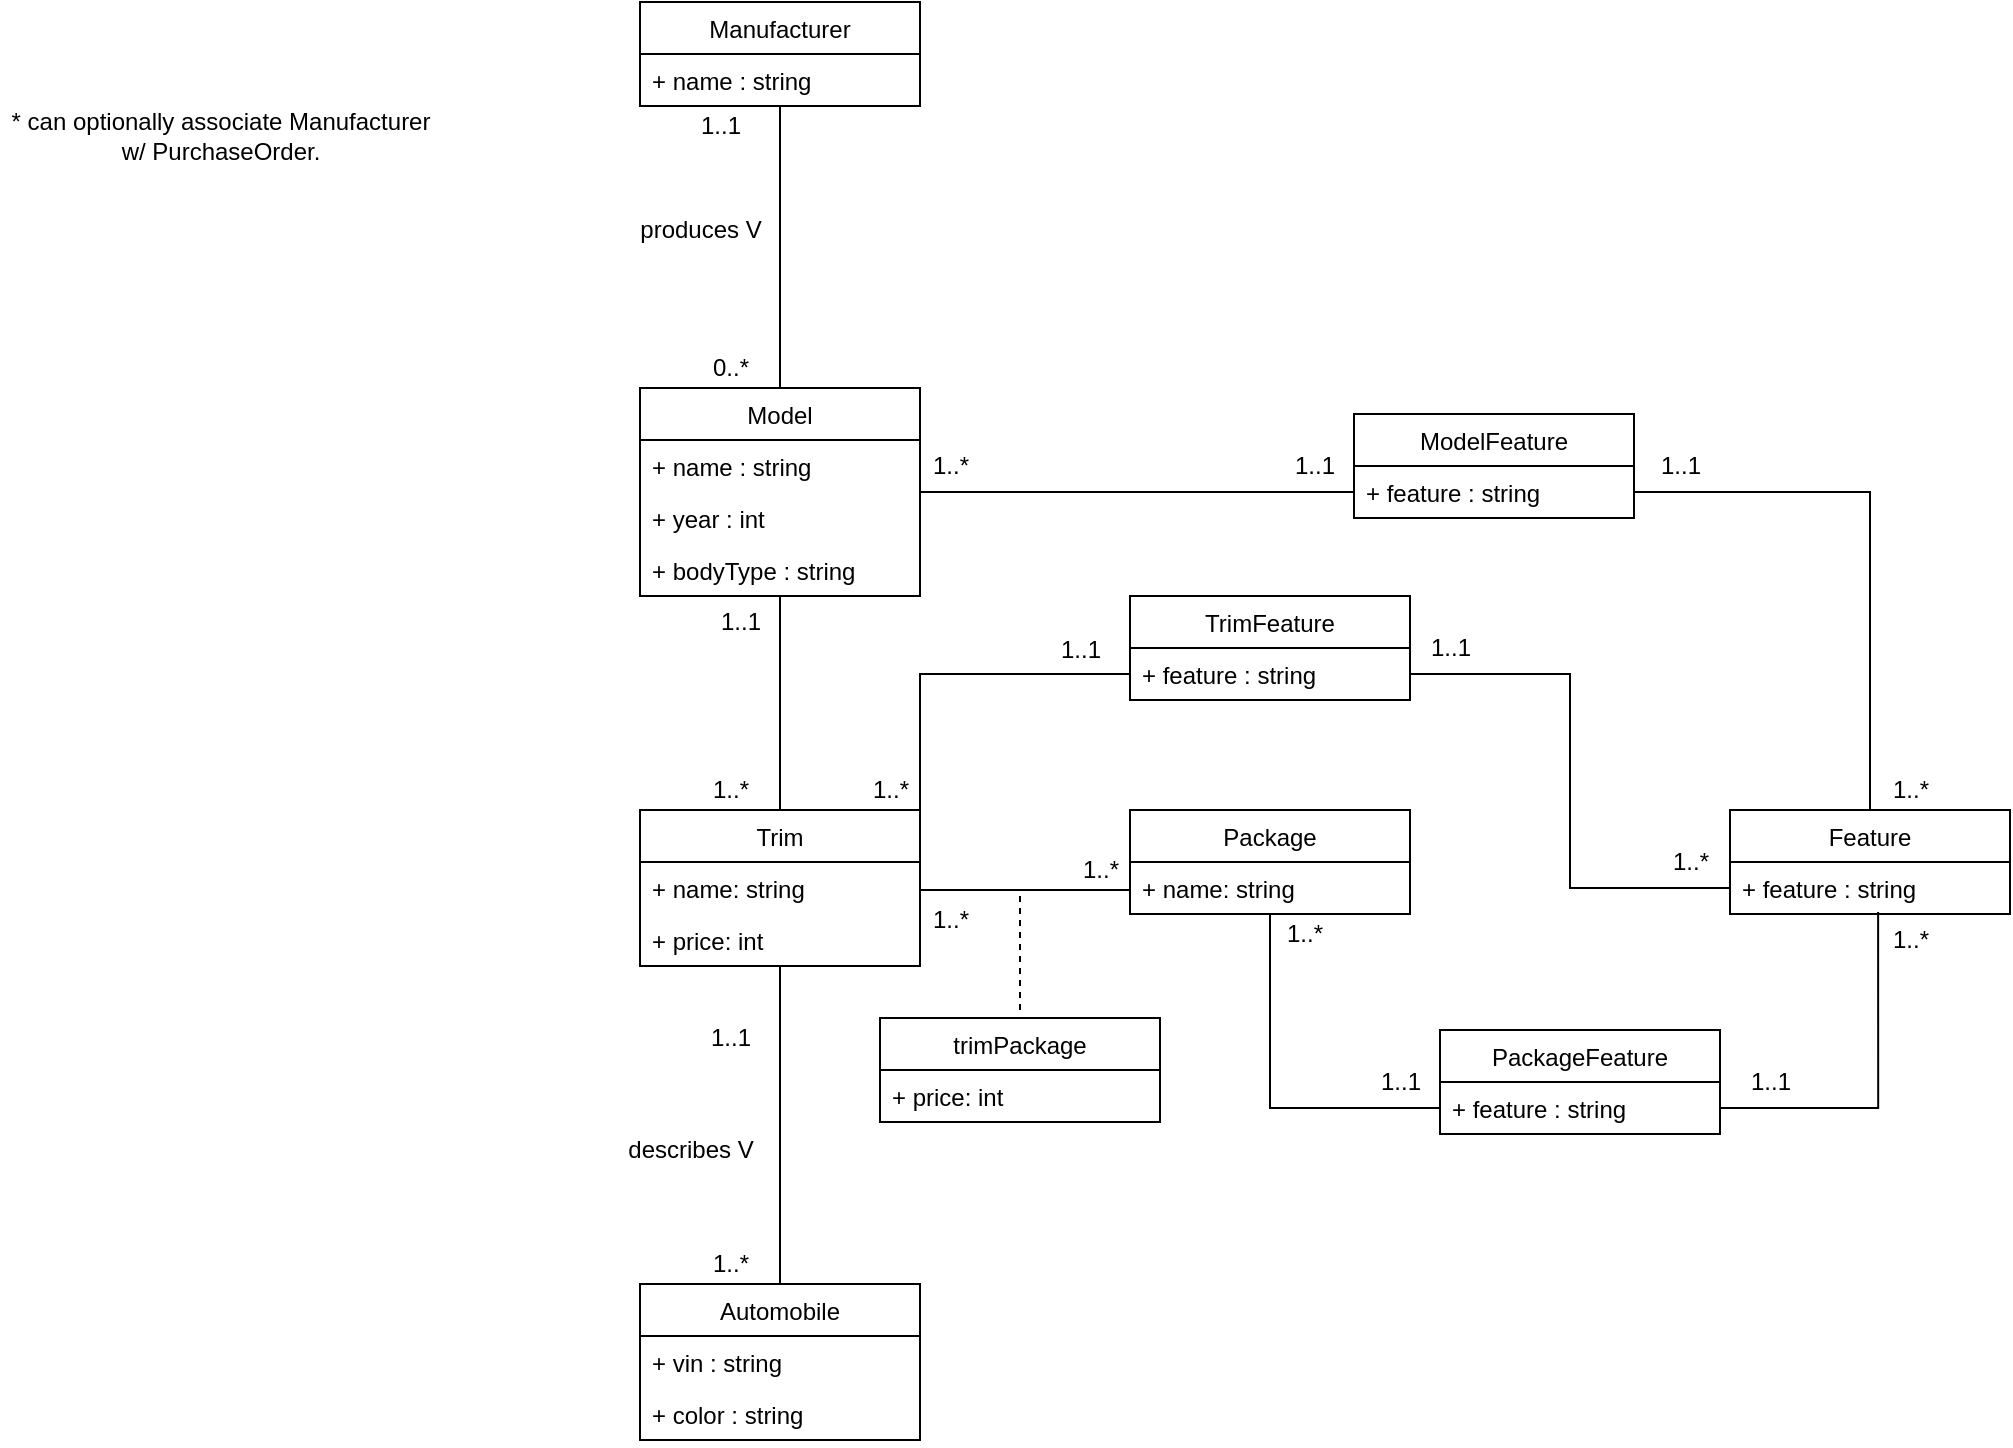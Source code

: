 <mxfile version="17.1.5" type="github" pages="2">
  <diagram id="C5RBs43oDa-KdzZeNtuy" name="UML">
    <mxGraphModel dx="786" dy="463" grid="1" gridSize="10" guides="1" tooltips="1" connect="1" arrows="1" fold="1" page="1" pageScale="1" pageWidth="827" pageHeight="1169" math="0" shadow="0">
      <root>
        <mxCell id="WIyWlLk6GJQsqaUBKTNV-0" />
        <mxCell id="WIyWlLk6GJQsqaUBKTNV-1" parent="WIyWlLk6GJQsqaUBKTNV-0" />
        <mxCell id="Or8MDgzWeUA1rg3pKt2o-17" value="Automobile" style="swimlane;fontStyle=0;childLayout=stackLayout;horizontal=1;startSize=26;fillColor=none;horizontalStack=0;resizeParent=1;resizeParentMax=0;resizeLast=0;collapsible=1;marginBottom=0;" parent="WIyWlLk6GJQsqaUBKTNV-1" vertex="1">
          <mxGeometry x="400" y="757" width="140" height="78" as="geometry" />
        </mxCell>
        <mxCell id="Or8MDgzWeUA1rg3pKt2o-19" value="+ vin : string" style="text;strokeColor=none;fillColor=none;align=left;verticalAlign=top;spacingLeft=4;spacingRight=4;overflow=hidden;rotatable=0;points=[[0,0.5],[1,0.5]];portConstraint=eastwest;" parent="Or8MDgzWeUA1rg3pKt2o-17" vertex="1">
          <mxGeometry y="26" width="140" height="26" as="geometry" />
        </mxCell>
        <mxCell id="o4tWrnGbzl8JwMSjb8Ak-13" value="+ color : string" style="text;strokeColor=none;fillColor=none;align=left;verticalAlign=top;spacingLeft=4;spacingRight=4;overflow=hidden;rotatable=0;points=[[0,0.5],[1,0.5]];portConstraint=eastwest;" parent="Or8MDgzWeUA1rg3pKt2o-17" vertex="1">
          <mxGeometry y="52" width="140" height="26" as="geometry" />
        </mxCell>
        <mxCell id="Ud0a_NICC3Nt5wF7IsXR-11" style="edgeStyle=orthogonalEdgeStyle;rounded=0;orthogonalLoop=1;jettySize=auto;html=1;endArrow=none;endFill=0;" parent="WIyWlLk6GJQsqaUBKTNV-1" source="Or8MDgzWeUA1rg3pKt2o-31" target="Or8MDgzWeUA1rg3pKt2o-44" edge="1">
          <mxGeometry relative="1" as="geometry" />
        </mxCell>
        <mxCell id="Or8MDgzWeUA1rg3pKt2o-31" value="Manufacturer" style="swimlane;fontStyle=0;childLayout=stackLayout;horizontal=1;startSize=26;fillColor=none;horizontalStack=0;resizeParent=1;resizeParentMax=0;resizeLast=0;collapsible=1;marginBottom=0;" parent="WIyWlLk6GJQsqaUBKTNV-1" vertex="1">
          <mxGeometry x="400" y="116" width="140" height="52" as="geometry" />
        </mxCell>
        <mxCell id="Or8MDgzWeUA1rg3pKt2o-32" value="+ name : string" style="text;strokeColor=none;fillColor=none;align=left;verticalAlign=top;spacingLeft=4;spacingRight=4;overflow=hidden;rotatable=0;points=[[0,0.5],[1,0.5]];portConstraint=eastwest;" parent="Or8MDgzWeUA1rg3pKt2o-31" vertex="1">
          <mxGeometry y="26" width="140" height="26" as="geometry" />
        </mxCell>
        <mxCell id="Or8MDgzWeUA1rg3pKt2o-34" value="1..1" style="text;html=1;align=center;verticalAlign=middle;resizable=0;points=[];autosize=1;strokeColor=none;fillColor=none;" parent="WIyWlLk6GJQsqaUBKTNV-1" vertex="1">
          <mxGeometry x="420" y="168" width="40" height="20" as="geometry" />
        </mxCell>
        <mxCell id="Or8MDgzWeUA1rg3pKt2o-35" value="0..*" style="text;html=1;align=center;verticalAlign=middle;resizable=0;points=[];autosize=1;strokeColor=none;fillColor=none;" parent="WIyWlLk6GJQsqaUBKTNV-1" vertex="1">
          <mxGeometry x="430" y="289" width="30" height="20" as="geometry" />
        </mxCell>
        <mxCell id="Ud0a_NICC3Nt5wF7IsXR-9" style="edgeStyle=orthogonalEdgeStyle;rounded=0;orthogonalLoop=1;jettySize=auto;html=1;entryX=0.5;entryY=0;entryDx=0;entryDy=0;endArrow=none;endFill=0;" parent="WIyWlLk6GJQsqaUBKTNV-1" source="Or8MDgzWeUA1rg3pKt2o-44" target="8DEb6k_h8O8LY1NTbbbO-2" edge="1">
          <mxGeometry relative="1" as="geometry" />
        </mxCell>
        <mxCell id="-DOf1A34W1WNaZHsbsLS-14" style="edgeStyle=orthogonalEdgeStyle;rounded=0;orthogonalLoop=1;jettySize=auto;html=1;endArrow=none;endFill=0;" edge="1" parent="WIyWlLk6GJQsqaUBKTNV-1" source="Or8MDgzWeUA1rg3pKt2o-44" target="-DOf1A34W1WNaZHsbsLS-1">
          <mxGeometry relative="1" as="geometry" />
        </mxCell>
        <mxCell id="Or8MDgzWeUA1rg3pKt2o-44" value="Model" style="swimlane;fontStyle=0;childLayout=stackLayout;horizontal=1;startSize=26;fillColor=none;horizontalStack=0;resizeParent=1;resizeParentMax=0;resizeLast=0;collapsible=1;marginBottom=0;" parent="WIyWlLk6GJQsqaUBKTNV-1" vertex="1">
          <mxGeometry x="400" y="309" width="140" height="104" as="geometry" />
        </mxCell>
        <mxCell id="Or8MDgzWeUA1rg3pKt2o-45" value="+ name : string" style="text;strokeColor=none;fillColor=none;align=left;verticalAlign=top;spacingLeft=4;spacingRight=4;overflow=hidden;rotatable=0;points=[[0,0.5],[1,0.5]];portConstraint=eastwest;" parent="Or8MDgzWeUA1rg3pKt2o-44" vertex="1">
          <mxGeometry y="26" width="140" height="26" as="geometry" />
        </mxCell>
        <mxCell id="o4tWrnGbzl8JwMSjb8Ak-18" value="+ year : int" style="text;strokeColor=none;fillColor=none;align=left;verticalAlign=top;spacingLeft=4;spacingRight=4;overflow=hidden;rotatable=0;points=[[0,0.5],[1,0.5]];portConstraint=eastwest;" parent="Or8MDgzWeUA1rg3pKt2o-44" vertex="1">
          <mxGeometry y="52" width="140" height="26" as="geometry" />
        </mxCell>
        <mxCell id="o4tWrnGbzl8JwMSjb8Ak-20" value="+ bodyType : string" style="text;strokeColor=none;fillColor=none;align=left;verticalAlign=top;spacingLeft=4;spacingRight=4;overflow=hidden;rotatable=0;points=[[0,0.5],[1,0.5]];portConstraint=eastwest;" parent="Or8MDgzWeUA1rg3pKt2o-44" vertex="1">
          <mxGeometry y="78" width="140" height="26" as="geometry" />
        </mxCell>
        <mxCell id="Or8MDgzWeUA1rg3pKt2o-52" value="1..1" style="text;html=1;align=center;verticalAlign=middle;resizable=0;points=[];autosize=1;strokeColor=none;fillColor=none;" parent="WIyWlLk6GJQsqaUBKTNV-1" vertex="1">
          <mxGeometry x="430" y="416" width="40" height="20" as="geometry" />
        </mxCell>
        <mxCell id="-m3CD6y7b0vlXwfP6cMi-0" value="produces V" style="text;html=1;align=center;verticalAlign=middle;resizable=0;points=[];autosize=1;strokeColor=none;fillColor=none;" parent="WIyWlLk6GJQsqaUBKTNV-1" vertex="1">
          <mxGeometry x="390" y="220" width="80" height="20" as="geometry" />
        </mxCell>
        <mxCell id="C4DiHoDdOO9ycivRlyDS-0" value="* can optionally associate Manufacturer&lt;br&gt;w/ PurchaseOrder." style="text;html=1;align=center;verticalAlign=middle;resizable=0;points=[];autosize=1;strokeColor=none;fillColor=none;" parent="WIyWlLk6GJQsqaUBKTNV-1" vertex="1">
          <mxGeometry x="80" y="168" width="220" height="30" as="geometry" />
        </mxCell>
        <mxCell id="Ud0a_NICC3Nt5wF7IsXR-8" style="edgeStyle=orthogonalEdgeStyle;rounded=0;orthogonalLoop=1;jettySize=auto;html=1;entryX=0.5;entryY=0;entryDx=0;entryDy=0;endArrow=none;endFill=0;" parent="WIyWlLk6GJQsqaUBKTNV-1" source="8DEb6k_h8O8LY1NTbbbO-2" target="Or8MDgzWeUA1rg3pKt2o-17" edge="1">
          <mxGeometry relative="1" as="geometry" />
        </mxCell>
        <mxCell id="8DEb6k_h8O8LY1NTbbbO-2" value="Trim" style="swimlane;fontStyle=0;childLayout=stackLayout;horizontal=1;startSize=26;fillColor=none;horizontalStack=0;resizeParent=1;resizeParentMax=0;resizeLast=0;collapsible=1;marginBottom=0;" parent="WIyWlLk6GJQsqaUBKTNV-1" vertex="1">
          <mxGeometry x="400" y="520" width="140" height="78" as="geometry" />
        </mxCell>
        <mxCell id="8DEb6k_h8O8LY1NTbbbO-3" value="+ name: string" style="text;strokeColor=none;fillColor=none;align=left;verticalAlign=top;spacingLeft=4;spacingRight=4;overflow=hidden;rotatable=0;points=[[0,0.5],[1,0.5]];portConstraint=eastwest;" parent="8DEb6k_h8O8LY1NTbbbO-2" vertex="1">
          <mxGeometry y="26" width="140" height="26" as="geometry" />
        </mxCell>
        <mxCell id="8DEb6k_h8O8LY1NTbbbO-4" value="+ price: int" style="text;strokeColor=none;fillColor=none;align=left;verticalAlign=top;spacingLeft=4;spacingRight=4;overflow=hidden;rotatable=0;points=[[0,0.5],[1,0.5]];portConstraint=eastwest;" parent="8DEb6k_h8O8LY1NTbbbO-2" vertex="1">
          <mxGeometry y="52" width="140" height="26" as="geometry" />
        </mxCell>
        <mxCell id="8DEb6k_h8O8LY1NTbbbO-6" value="Feature" style="swimlane;fontStyle=0;childLayout=stackLayout;horizontal=1;startSize=26;fillColor=none;horizontalStack=0;resizeParent=1;resizeParentMax=0;resizeLast=0;collapsible=1;marginBottom=0;" parent="WIyWlLk6GJQsqaUBKTNV-1" vertex="1">
          <mxGeometry x="945" y="520" width="140" height="52" as="geometry" />
        </mxCell>
        <mxCell id="8DEb6k_h8O8LY1NTbbbO-7" value="+ feature : string" style="text;strokeColor=none;fillColor=none;align=left;verticalAlign=top;spacingLeft=4;spacingRight=4;overflow=hidden;rotatable=0;points=[[0,0.5],[1,0.5]];portConstraint=eastwest;" parent="8DEb6k_h8O8LY1NTbbbO-6" vertex="1">
          <mxGeometry y="26" width="140" height="26" as="geometry" />
        </mxCell>
        <mxCell id="-DOf1A34W1WNaZHsbsLS-8" style="edgeStyle=orthogonalEdgeStyle;rounded=0;orthogonalLoop=1;jettySize=auto;html=1;endArrow=none;endFill=0;" edge="1" parent="WIyWlLk6GJQsqaUBKTNV-1" source="8DEb6k_h8O8LY1NTbbbO-10" target="-DOf1A34W1WNaZHsbsLS-7">
          <mxGeometry relative="1" as="geometry" />
        </mxCell>
        <mxCell id="8DEb6k_h8O8LY1NTbbbO-10" value="Package" style="swimlane;fontStyle=0;childLayout=stackLayout;horizontal=1;startSize=26;fillColor=none;horizontalStack=0;resizeParent=1;resizeParentMax=0;resizeLast=0;collapsible=1;marginBottom=0;" parent="WIyWlLk6GJQsqaUBKTNV-1" vertex="1">
          <mxGeometry x="645" y="520" width="140" height="52" as="geometry" />
        </mxCell>
        <mxCell id="8DEb6k_h8O8LY1NTbbbO-12" value="+ name: string" style="text;strokeColor=none;fillColor=none;align=left;verticalAlign=top;spacingLeft=4;spacingRight=4;overflow=hidden;rotatable=0;points=[[0,0.5],[1,0.5]];portConstraint=eastwest;" parent="8DEb6k_h8O8LY1NTbbbO-10" vertex="1">
          <mxGeometry y="26" width="140" height="26" as="geometry" />
        </mxCell>
        <mxCell id="Ud0a_NICC3Nt5wF7IsXR-12" value="1..*" style="text;html=1;align=center;verticalAlign=middle;resizable=0;points=[];autosize=1;strokeColor=none;fillColor=none;" parent="WIyWlLk6GJQsqaUBKTNV-1" vertex="1">
          <mxGeometry x="430" y="500" width="30" height="20" as="geometry" />
        </mxCell>
        <mxCell id="Ud0a_NICC3Nt5wF7IsXR-15" value="describes V" style="text;html=1;align=center;verticalAlign=middle;resizable=0;points=[];autosize=1;strokeColor=none;fillColor=none;" parent="WIyWlLk6GJQsqaUBKTNV-1" vertex="1">
          <mxGeometry x="385" y="680" width="80" height="20" as="geometry" />
        </mxCell>
        <mxCell id="Ud0a_NICC3Nt5wF7IsXR-16" value="1..1" style="text;html=1;align=center;verticalAlign=middle;resizable=0;points=[];autosize=1;strokeColor=none;fillColor=none;" parent="WIyWlLk6GJQsqaUBKTNV-1" vertex="1">
          <mxGeometry x="425" y="624" width="40" height="20" as="geometry" />
        </mxCell>
        <mxCell id="Ud0a_NICC3Nt5wF7IsXR-17" value="1..*" style="text;html=1;align=center;verticalAlign=middle;resizable=0;points=[];autosize=1;strokeColor=none;fillColor=none;" parent="WIyWlLk6GJQsqaUBKTNV-1" vertex="1">
          <mxGeometry x="430" y="737" width="30" height="20" as="geometry" />
        </mxCell>
        <mxCell id="RyBGBllqxRV5RHMmIfuP-0" value="1..*" style="text;html=1;align=center;verticalAlign=middle;resizable=0;points=[];autosize=1;strokeColor=none;fillColor=none;" parent="WIyWlLk6GJQsqaUBKTNV-1" vertex="1">
          <mxGeometry x="615" y="540" width="30" height="20" as="geometry" />
        </mxCell>
        <mxCell id="RyBGBllqxRV5RHMmIfuP-1" value="1..*" style="text;html=1;align=center;verticalAlign=middle;resizable=0;points=[];autosize=1;strokeColor=none;fillColor=none;" parent="WIyWlLk6GJQsqaUBKTNV-1" vertex="1">
          <mxGeometry x="510" y="500" width="30" height="20" as="geometry" />
        </mxCell>
        <mxCell id="6gt69slnPqPusQmVnWQh-2" value="trimPackage" style="swimlane;fontStyle=0;childLayout=stackLayout;horizontal=1;startSize=26;fillColor=none;horizontalStack=0;resizeParent=1;resizeParentMax=0;resizeLast=0;collapsible=1;marginBottom=0;" parent="WIyWlLk6GJQsqaUBKTNV-1" vertex="1">
          <mxGeometry x="520" y="624" width="140" height="52" as="geometry" />
        </mxCell>
        <mxCell id="6gt69slnPqPusQmVnWQh-3" value="+ price: int" style="text;strokeColor=none;fillColor=none;align=left;verticalAlign=top;spacingLeft=4;spacingRight=4;overflow=hidden;rotatable=0;points=[[0,0.5],[1,0.5]];portConstraint=eastwest;" parent="6gt69slnPqPusQmVnWQh-2" vertex="1">
          <mxGeometry y="26" width="140" height="26" as="geometry" />
        </mxCell>
        <mxCell id="6gt69slnPqPusQmVnWQh-7" style="edgeStyle=orthogonalEdgeStyle;rounded=0;orthogonalLoop=1;jettySize=auto;html=1;exitX=1;exitY=0.5;exitDx=0;exitDy=0;entryX=0;entryY=0.5;entryDx=0;entryDy=0;endArrow=none;endFill=0;" parent="WIyWlLk6GJQsqaUBKTNV-1" source="8DEb6k_h8O8LY1NTbbbO-3" edge="1">
          <mxGeometry relative="1" as="geometry">
            <Array as="points">
              <mxPoint x="540" y="560" />
              <mxPoint x="645" y="560" />
            </Array>
            <mxPoint x="645" y="559" as="targetPoint" />
          </mxGeometry>
        </mxCell>
        <mxCell id="6gt69slnPqPusQmVnWQh-14" value="" style="endArrow=none;dashed=1;html=1;rounded=0;strokeColor=default;" parent="WIyWlLk6GJQsqaUBKTNV-1" edge="1">
          <mxGeometry width="50" height="50" relative="1" as="geometry">
            <mxPoint x="590" y="620" as="sourcePoint" />
            <mxPoint x="590" y="560" as="targetPoint" />
          </mxGeometry>
        </mxCell>
        <mxCell id="VV0gFn5aZjYCtKNme97P-0" value="1..*" style="text;html=1;align=center;verticalAlign=middle;resizable=0;points=[];autosize=1;strokeColor=none;fillColor=none;" parent="WIyWlLk6GJQsqaUBKTNV-1" vertex="1">
          <mxGeometry x="1020" y="500" width="30" height="20" as="geometry" />
        </mxCell>
        <mxCell id="-DOf1A34W1WNaZHsbsLS-0" value="ModelFeature" style="swimlane;fontStyle=0;childLayout=stackLayout;horizontal=1;startSize=26;fillColor=none;horizontalStack=0;resizeParent=1;resizeParentMax=0;resizeLast=0;collapsible=1;marginBottom=0;" vertex="1" parent="WIyWlLk6GJQsqaUBKTNV-1">
          <mxGeometry x="757" y="322" width="140" height="52" as="geometry" />
        </mxCell>
        <mxCell id="-DOf1A34W1WNaZHsbsLS-1" value="+ feature : string" style="text;strokeColor=none;fillColor=none;align=left;verticalAlign=top;spacingLeft=4;spacingRight=4;overflow=hidden;rotatable=0;points=[[0,0.5],[1,0.5]];portConstraint=eastwest;" vertex="1" parent="-DOf1A34W1WNaZHsbsLS-0">
          <mxGeometry y="26" width="140" height="26" as="geometry" />
        </mxCell>
        <mxCell id="-DOf1A34W1WNaZHsbsLS-6" value="PackageFeature" style="swimlane;fontStyle=0;childLayout=stackLayout;horizontal=1;startSize=26;fillColor=none;horizontalStack=0;resizeParent=1;resizeParentMax=0;resizeLast=0;collapsible=1;marginBottom=0;" vertex="1" parent="WIyWlLk6GJQsqaUBKTNV-1">
          <mxGeometry x="800" y="630" width="140" height="52" as="geometry" />
        </mxCell>
        <mxCell id="-DOf1A34W1WNaZHsbsLS-7" value="+ feature : string" style="text;strokeColor=none;fillColor=none;align=left;verticalAlign=top;spacingLeft=4;spacingRight=4;overflow=hidden;rotatable=0;points=[[0,0.5],[1,0.5]];portConstraint=eastwest;" vertex="1" parent="-DOf1A34W1WNaZHsbsLS-6">
          <mxGeometry y="26" width="140" height="26" as="geometry" />
        </mxCell>
        <mxCell id="-DOf1A34W1WNaZHsbsLS-9" style="edgeStyle=orthogonalEdgeStyle;rounded=0;orthogonalLoop=1;jettySize=auto;html=1;entryX=0.529;entryY=0.962;entryDx=0;entryDy=0;entryPerimeter=0;endArrow=none;endFill=0;" edge="1" parent="WIyWlLk6GJQsqaUBKTNV-1" source="-DOf1A34W1WNaZHsbsLS-7" target="8DEb6k_h8O8LY1NTbbbO-7">
          <mxGeometry relative="1" as="geometry" />
        </mxCell>
        <mxCell id="-DOf1A34W1WNaZHsbsLS-10" value="TrimFeature" style="swimlane;fontStyle=0;childLayout=stackLayout;horizontal=1;startSize=26;fillColor=none;horizontalStack=0;resizeParent=1;resizeParentMax=0;resizeLast=0;collapsible=1;marginBottom=0;" vertex="1" parent="WIyWlLk6GJQsqaUBKTNV-1">
          <mxGeometry x="645" y="413" width="140" height="52" as="geometry" />
        </mxCell>
        <mxCell id="-DOf1A34W1WNaZHsbsLS-11" value="+ feature : string" style="text;strokeColor=none;fillColor=none;align=left;verticalAlign=top;spacingLeft=4;spacingRight=4;overflow=hidden;rotatable=0;points=[[0,0.5],[1,0.5]];portConstraint=eastwest;" vertex="1" parent="-DOf1A34W1WNaZHsbsLS-10">
          <mxGeometry y="26" width="140" height="26" as="geometry" />
        </mxCell>
        <mxCell id="-DOf1A34W1WNaZHsbsLS-16" style="edgeStyle=orthogonalEdgeStyle;rounded=0;orthogonalLoop=1;jettySize=auto;html=1;entryX=0.5;entryY=0;entryDx=0;entryDy=0;endArrow=none;endFill=0;" edge="1" parent="WIyWlLk6GJQsqaUBKTNV-1" source="-DOf1A34W1WNaZHsbsLS-1" target="8DEb6k_h8O8LY1NTbbbO-6">
          <mxGeometry relative="1" as="geometry" />
        </mxCell>
        <mxCell id="-DOf1A34W1WNaZHsbsLS-17" value="1..*" style="text;html=1;align=center;verticalAlign=middle;resizable=0;points=[];autosize=1;strokeColor=none;fillColor=none;" vertex="1" parent="WIyWlLk6GJQsqaUBKTNV-1">
          <mxGeometry x="540" y="338" width="30" height="20" as="geometry" />
        </mxCell>
        <mxCell id="-DOf1A34W1WNaZHsbsLS-19" value="1..1" style="text;html=1;align=center;verticalAlign=middle;resizable=0;points=[];autosize=1;strokeColor=none;fillColor=none;" vertex="1" parent="WIyWlLk6GJQsqaUBKTNV-1">
          <mxGeometry x="717" y="338" width="40" height="20" as="geometry" />
        </mxCell>
        <mxCell id="-DOf1A34W1WNaZHsbsLS-20" value="1..1" style="text;html=1;align=center;verticalAlign=middle;resizable=0;points=[];autosize=1;strokeColor=none;fillColor=none;" vertex="1" parent="WIyWlLk6GJQsqaUBKTNV-1">
          <mxGeometry x="900" y="338" width="40" height="20" as="geometry" />
        </mxCell>
        <mxCell id="-DOf1A34W1WNaZHsbsLS-21" value="1..*" style="text;html=1;align=center;verticalAlign=middle;resizable=0;points=[];autosize=1;strokeColor=none;fillColor=none;" vertex="1" parent="WIyWlLk6GJQsqaUBKTNV-1">
          <mxGeometry x="1020" y="575" width="30" height="20" as="geometry" />
        </mxCell>
        <mxCell id="-DOf1A34W1WNaZHsbsLS-22" value="1..*" style="text;html=1;align=center;verticalAlign=middle;resizable=0;points=[];autosize=1;strokeColor=none;fillColor=none;" vertex="1" parent="WIyWlLk6GJQsqaUBKTNV-1">
          <mxGeometry x="717" y="572" width="30" height="20" as="geometry" />
        </mxCell>
        <mxCell id="-DOf1A34W1WNaZHsbsLS-23" value="1..*" style="text;html=1;align=center;verticalAlign=middle;resizable=0;points=[];autosize=1;strokeColor=none;fillColor=none;" vertex="1" parent="WIyWlLk6GJQsqaUBKTNV-1">
          <mxGeometry x="540" y="565" width="30" height="20" as="geometry" />
        </mxCell>
        <mxCell id="-DOf1A34W1WNaZHsbsLS-24" value="1..*" style="text;html=1;align=center;verticalAlign=middle;resizable=0;points=[];autosize=1;strokeColor=none;fillColor=none;" vertex="1" parent="WIyWlLk6GJQsqaUBKTNV-1">
          <mxGeometry x="910" y="536" width="30" height="20" as="geometry" />
        </mxCell>
        <mxCell id="-DOf1A34W1WNaZHsbsLS-25" value="1..1" style="text;html=1;align=center;verticalAlign=middle;resizable=0;points=[];autosize=1;strokeColor=none;fillColor=none;" vertex="1" parent="WIyWlLk6GJQsqaUBKTNV-1">
          <mxGeometry x="760" y="646" width="40" height="20" as="geometry" />
        </mxCell>
        <mxCell id="-DOf1A34W1WNaZHsbsLS-26" value="1..1" style="text;html=1;align=center;verticalAlign=middle;resizable=0;points=[];autosize=1;strokeColor=none;fillColor=none;" vertex="1" parent="WIyWlLk6GJQsqaUBKTNV-1">
          <mxGeometry x="945" y="646" width="40" height="20" as="geometry" />
        </mxCell>
        <mxCell id="-DOf1A34W1WNaZHsbsLS-27" value="1..1" style="text;html=1;align=center;verticalAlign=middle;resizable=0;points=[];autosize=1;strokeColor=none;fillColor=none;" vertex="1" parent="WIyWlLk6GJQsqaUBKTNV-1">
          <mxGeometry x="600" y="430" width="40" height="20" as="geometry" />
        </mxCell>
        <mxCell id="-DOf1A34W1WNaZHsbsLS-28" value="1..1" style="text;html=1;align=center;verticalAlign=middle;resizable=0;points=[];autosize=1;strokeColor=none;fillColor=none;" vertex="1" parent="WIyWlLk6GJQsqaUBKTNV-1">
          <mxGeometry x="785" y="429" width="40" height="20" as="geometry" />
        </mxCell>
        <mxCell id="-DOf1A34W1WNaZHsbsLS-31" style="edgeStyle=orthogonalEdgeStyle;rounded=0;orthogonalLoop=1;jettySize=auto;html=1;entryX=1;entryY=0;entryDx=0;entryDy=0;endArrow=none;endFill=0;" edge="1" parent="WIyWlLk6GJQsqaUBKTNV-1" source="-DOf1A34W1WNaZHsbsLS-11" target="8DEb6k_h8O8LY1NTbbbO-2">
          <mxGeometry relative="1" as="geometry" />
        </mxCell>
        <mxCell id="-DOf1A34W1WNaZHsbsLS-32" style="edgeStyle=orthogonalEdgeStyle;rounded=0;orthogonalLoop=1;jettySize=auto;html=1;entryX=0;entryY=0.5;entryDx=0;entryDy=0;endArrow=none;endFill=0;" edge="1" parent="WIyWlLk6GJQsqaUBKTNV-1" source="-DOf1A34W1WNaZHsbsLS-11" target="8DEb6k_h8O8LY1NTbbbO-7">
          <mxGeometry relative="1" as="geometry" />
        </mxCell>
      </root>
    </mxGraphModel>
  </diagram>
  <diagram id="vETBrN34HBiLYf2aGHaA" name="Scheme">
    <mxGraphModel dx="1973" dy="661" grid="1" gridSize="10" guides="1" tooltips="1" connect="1" arrows="1" fold="1" page="1" pageScale="1" pageWidth="850" pageHeight="1100" math="0" shadow="0">
      <root>
        <mxCell id="iczGk36Ovgoqb-Fh8N0Z-0" />
        <mxCell id="iczGk36Ovgoqb-Fh8N0Z-1" parent="iczGk36Ovgoqb-Fh8N0Z-0" />
        <mxCell id="a1B0v33AjIvHVEClIW8Y-0" value="UK" style="whiteSpace=wrap;html=1;fillColor=#d5e8d4;strokeColor=#82b366;" parent="iczGk36Ovgoqb-Fh8N0Z-1" vertex="1">
          <mxGeometry x="140" y="100" width="80" height="20" as="geometry" />
        </mxCell>
        <mxCell id="iczGk36Ovgoqb-Fh8N0Z-28" value="PK" style="whiteSpace=wrap;html=1;fillColor=#fff2cc;strokeColor=#d6b656;" parent="iczGk36Ovgoqb-Fh8N0Z-1" vertex="1">
          <mxGeometry x="70" y="890" width="70" height="20" as="geometry" />
        </mxCell>
        <mxCell id="iczGk36Ovgoqb-Fh8N0Z-27" value="vin" style="whiteSpace=wrap;html=1;" parent="iczGk36Ovgoqb-Fh8N0Z-1" vertex="1">
          <mxGeometry x="70" y="870" width="70" height="20" as="geometry" />
        </mxCell>
        <mxCell id="iczGk36Ovgoqb-Fh8N0Z-11" value="FK" style="whiteSpace=wrap;html=1;fillColor=#dae8fc;strokeColor=#6c8ebf;" parent="iczGk36Ovgoqb-Fh8N0Z-1" vertex="1">
          <mxGeometry x="90" y="180" width="120" height="20" as="geometry" />
        </mxCell>
        <mxCell id="iczGk36Ovgoqb-Fh8N0Z-17" value="UK" style="whiteSpace=wrap;html=1;fillColor=#d5e8d4;strokeColor=#82b366;" parent="iczGk36Ovgoqb-Fh8N0Z-1" vertex="1">
          <mxGeometry x="210" y="220" width="250" height="20" as="geometry" />
        </mxCell>
        <mxCell id="iczGk36Ovgoqb-Fh8N0Z-5" value="PK" style="whiteSpace=wrap;html=1;fillColor=#fff2cc;strokeColor=#d6b656;" parent="iczGk36Ovgoqb-Fh8N0Z-1" vertex="1">
          <mxGeometry x="20" y="100" width="120" height="20" as="geometry" />
        </mxCell>
        <mxCell id="iczGk36Ovgoqb-Fh8N0Z-2" value="Manufacturers" style="text;html=1;align=center;verticalAlign=middle;resizable=0;points=[];autosize=1;strokeColor=none;fillColor=none;fontStyle=1" parent="iczGk36Ovgoqb-Fh8N0Z-1" vertex="1">
          <mxGeometry x="-110" y="90" width="100" height="20" as="geometry" />
        </mxCell>
        <mxCell id="iczGk36Ovgoqb-Fh8N0Z-3" value="manufacturer_id" style="whiteSpace=wrap;html=1;" parent="iczGk36Ovgoqb-Fh8N0Z-1" vertex="1">
          <mxGeometry x="20" y="80" width="120" height="20" as="geometry" />
        </mxCell>
        <mxCell id="iczGk36Ovgoqb-Fh8N0Z-4" value="name" style="whiteSpace=wrap;html=1;" parent="iczGk36Ovgoqb-Fh8N0Z-1" vertex="1">
          <mxGeometry x="140" y="80" width="80" height="20" as="geometry" />
        </mxCell>
        <mxCell id="iczGk36Ovgoqb-Fh8N0Z-6" value="Models" style="text;html=1;align=center;verticalAlign=middle;resizable=0;points=[];autosize=1;strokeColor=none;fillColor=none;fontStyle=1" parent="iczGk36Ovgoqb-Fh8N0Z-1" vertex="1">
          <mxGeometry x="-100" y="210" width="60" height="20" as="geometry" />
        </mxCell>
        <mxCell id="iPj5VQGkTCmIwQI4NGwS-35" style="edgeStyle=orthogonalEdgeStyle;rounded=0;orthogonalLoop=1;jettySize=auto;html=1;exitX=0.5;exitY=1;exitDx=0;exitDy=0;entryX=0.5;entryY=0;entryDx=0;entryDy=0;endArrow=none;endFill=0;" parent="iczGk36Ovgoqb-Fh8N0Z-1" source="iczGk36Ovgoqb-Fh8N0Z-7" target="KYDgk8bsDNhlpdBU-V4L-11" edge="1">
          <mxGeometry relative="1" as="geometry" />
        </mxCell>
        <mxCell id="BrUoc6RG7-1IVhZt8apD-3" style="edgeStyle=orthogonalEdgeStyle;rounded=0;orthogonalLoop=1;jettySize=auto;html=1;entryX=0;entryY=0.5;entryDx=0;entryDy=0;endArrow=none;endFill=0;" edge="1" parent="iczGk36Ovgoqb-Fh8N0Z-1" source="iczGk36Ovgoqb-Fh8N0Z-7" target="lL7mLhba4SzhNa93PelF-0">
          <mxGeometry relative="1" as="geometry">
            <Array as="points">
              <mxPoint x="55" y="280" />
              <mxPoint x="730" y="280" />
              <mxPoint x="730" y="190" />
            </Array>
          </mxGeometry>
        </mxCell>
        <mxCell id="iczGk36Ovgoqb-Fh8N0Z-7" value="PK" style="whiteSpace=wrap;html=1;fillColor=#fff2cc;strokeColor=#d6b656;" parent="iczGk36Ovgoqb-Fh8N0Z-1" vertex="1">
          <mxGeometry x="20" y="220" width="70" height="20" as="geometry" />
        </mxCell>
        <mxCell id="iczGk36Ovgoqb-Fh8N0Z-8" value="model_id" style="whiteSpace=wrap;html=1;" parent="iczGk36Ovgoqb-Fh8N0Z-1" vertex="1">
          <mxGeometry x="20" y="200" width="70" height="20" as="geometry" />
        </mxCell>
        <mxCell id="iczGk36Ovgoqb-Fh8N0Z-9" value="model_name" style="whiteSpace=wrap;html=1;" parent="iczGk36Ovgoqb-Fh8N0Z-1" vertex="1">
          <mxGeometry x="210" y="200" width="100" height="20" as="geometry" />
        </mxCell>
        <mxCell id="iczGk36Ovgoqb-Fh8N0Z-12" style="edgeStyle=orthogonalEdgeStyle;rounded=0;orthogonalLoop=1;jettySize=auto;html=1;entryX=0.5;entryY=1;entryDx=0;entryDy=0;endArrow=none;endFill=0;exitX=0.5;exitY=0;exitDx=0;exitDy=0;" parent="iczGk36Ovgoqb-Fh8N0Z-1" source="iczGk36Ovgoqb-Fh8N0Z-11" target="iczGk36Ovgoqb-Fh8N0Z-5" edge="1">
          <mxGeometry relative="1" as="geometry">
            <mxPoint x="190" y="160" as="sourcePoint" />
            <Array as="points">
              <mxPoint x="150" y="150" />
              <mxPoint x="80" y="150" />
            </Array>
          </mxGeometry>
        </mxCell>
        <mxCell id="iczGk36Ovgoqb-Fh8N0Z-10" value="manufacturer_id" style="whiteSpace=wrap;html=1;" parent="iczGk36Ovgoqb-Fh8N0Z-1" vertex="1">
          <mxGeometry x="90" y="200" width="120" height="20" as="geometry" />
        </mxCell>
        <mxCell id="iczGk36Ovgoqb-Fh8N0Z-13" value="1..1" style="text;html=1;align=center;verticalAlign=middle;resizable=0;points=[];autosize=1;strokeColor=none;fillColor=none;" parent="iczGk36Ovgoqb-Fh8N0Z-1" vertex="1">
          <mxGeometry x="40" y="120" width="40" height="20" as="geometry" />
        </mxCell>
        <mxCell id="iczGk36Ovgoqb-Fh8N0Z-14" value="1..*" style="text;html=1;align=center;verticalAlign=middle;resizable=0;points=[];autosize=1;strokeColor=none;fillColor=none;" parent="iczGk36Ovgoqb-Fh8N0Z-1" vertex="1">
          <mxGeometry x="115" y="160" width="30" height="20" as="geometry" />
        </mxCell>
        <mxCell id="iczGk36Ovgoqb-Fh8N0Z-15" value="body_type" style="whiteSpace=wrap;html=1;" parent="iczGk36Ovgoqb-Fh8N0Z-1" vertex="1">
          <mxGeometry x="310" y="200" width="90" height="20" as="geometry" />
        </mxCell>
        <mxCell id="iczGk36Ovgoqb-Fh8N0Z-16" value="year" style="whiteSpace=wrap;html=1;" parent="iczGk36Ovgoqb-Fh8N0Z-1" vertex="1">
          <mxGeometry x="400" y="200" width="60" height="20" as="geometry" />
        </mxCell>
        <mxCell id="iczGk36Ovgoqb-Fh8N0Z-19" value="FK" style="whiteSpace=wrap;html=1;fillColor=#dae8fc;strokeColor=#6c8ebf;" parent="iczGk36Ovgoqb-Fh8N0Z-1" vertex="1">
          <mxGeometry y="850" width="70" height="20" as="geometry" />
        </mxCell>
        <mxCell id="iczGk36Ovgoqb-Fh8N0Z-20" value="Automobiles" style="text;html=1;align=center;verticalAlign=middle;resizable=0;points=[];autosize=1;strokeColor=none;fillColor=none;fontStyle=1" parent="iczGk36Ovgoqb-Fh8N0Z-1" vertex="1">
          <mxGeometry x="-50" y="830" width="90" height="20" as="geometry" />
        </mxCell>
        <mxCell id="iczGk36Ovgoqb-Fh8N0Z-22" value="trim_id" style="whiteSpace=wrap;html=1;" parent="iczGk36Ovgoqb-Fh8N0Z-1" vertex="1">
          <mxGeometry y="870" width="70" height="20" as="geometry" />
        </mxCell>
        <mxCell id="iczGk36Ovgoqb-Fh8N0Z-25" value="1..1" style="text;html=1;align=center;verticalAlign=middle;resizable=0;points=[];autosize=1;strokeColor=none;fillColor=none;" parent="iczGk36Ovgoqb-Fh8N0Z-1" vertex="1">
          <mxGeometry x="15" y="280" width="40" height="20" as="geometry" />
        </mxCell>
        <mxCell id="iczGk36Ovgoqb-Fh8N0Z-29" value="color" style="whiteSpace=wrap;html=1;" parent="iczGk36Ovgoqb-Fh8N0Z-1" vertex="1">
          <mxGeometry x="140" y="870" width="70" height="20" as="geometry" />
        </mxCell>
        <mxCell id="CGMDaPfwz_T63MdFcnMW-1" value="Packages" style="text;html=1;align=center;verticalAlign=middle;resizable=0;points=[];autosize=1;strokeColor=none;fillColor=none;" parent="iczGk36Ovgoqb-Fh8N0Z-1" vertex="1">
          <mxGeometry x="-40" y="620" width="70" height="20" as="geometry" />
        </mxCell>
        <mxCell id="KYDgk8bsDNhlpdBU-V4L-3" value="package_id" style="whiteSpace=wrap;html=1;" parent="iczGk36Ovgoqb-Fh8N0Z-1" vertex="1">
          <mxGeometry y="660" width="70" height="20" as="geometry" />
        </mxCell>
        <mxCell id="KYDgk8bsDNhlpdBU-V4L-4" value="name" style="whiteSpace=wrap;html=1;" parent="iczGk36Ovgoqb-Fh8N0Z-1" vertex="1">
          <mxGeometry x="70" y="660" width="100" height="20" as="geometry" />
        </mxCell>
        <mxCell id="KYDgk8bsDNhlpdBU-V4L-9" value="UK" style="whiteSpace=wrap;html=1;fillColor=#d5e8d4;strokeColor=#82b366;" parent="iczGk36Ovgoqb-Fh8N0Z-1" vertex="1">
          <mxGeometry x="60" y="420" width="150" height="20" as="geometry" />
        </mxCell>
        <mxCell id="KYDgk8bsDNhlpdBU-V4L-10" value="name" style="whiteSpace=wrap;html=1;" parent="iczGk36Ovgoqb-Fh8N0Z-1" vertex="1">
          <mxGeometry x="140" y="400" width="70" height="20" as="geometry" />
        </mxCell>
        <mxCell id="KYDgk8bsDNhlpdBU-V4L-11" value="FK" style="whiteSpace=wrap;html=1;fillColor=#dae8fc;strokeColor=#6c8ebf;" parent="iczGk36Ovgoqb-Fh8N0Z-1" vertex="1">
          <mxGeometry x="70" y="380" width="70" height="20" as="geometry" />
        </mxCell>
        <mxCell id="BrUoc6RG7-1IVhZt8apD-2" style="edgeStyle=orthogonalEdgeStyle;rounded=0;orthogonalLoop=1;jettySize=auto;html=1;entryX=0;entryY=0.5;entryDx=0;entryDy=0;endArrow=none;endFill=0;" edge="1" parent="iczGk36Ovgoqb-Fh8N0Z-1" source="KYDgk8bsDNhlpdBU-V4L-12" target="9PLQaMzXwEtx9iaHG4z_-3">
          <mxGeometry relative="1" as="geometry">
            <Array as="points">
              <mxPoint x="35" y="470" />
              <mxPoint x="435" y="470" />
              <mxPoint x="435" y="380" />
            </Array>
          </mxGeometry>
        </mxCell>
        <mxCell id="BrUoc6RG7-1IVhZt8apD-34" style="edgeStyle=orthogonalEdgeStyle;rounded=0;orthogonalLoop=1;jettySize=auto;html=1;entryX=-0.075;entryY=1.236;entryDx=0;entryDy=0;entryPerimeter=0;endArrow=none;endFill=0;" edge="1" parent="iczGk36Ovgoqb-Fh8N0Z-1" source="KYDgk8bsDNhlpdBU-V4L-12" target="HUQyo91nwI6KtNJE5Rdd-22">
          <mxGeometry relative="1" as="geometry">
            <Array as="points">
              <mxPoint x="-20" y="430" />
              <mxPoint x="-20" y="500" />
              <mxPoint x="477" y="500" />
            </Array>
          </mxGeometry>
        </mxCell>
        <mxCell id="KYDgk8bsDNhlpdBU-V4L-12" value="PK" style="whiteSpace=wrap;html=1;fillColor=#fff2cc;strokeColor=#d6b656;" parent="iczGk36Ovgoqb-Fh8N0Z-1" vertex="1">
          <mxGeometry y="420" width="70" height="20" as="geometry" />
        </mxCell>
        <mxCell id="HUQyo91nwI6KtNJE5Rdd-2" style="edgeStyle=orthogonalEdgeStyle;rounded=0;orthogonalLoop=1;jettySize=auto;html=1;entryX=0.5;entryY=0;entryDx=0;entryDy=0;endArrow=none;endFill=0;" parent="iczGk36Ovgoqb-Fh8N0Z-1" source="KYDgk8bsDNhlpdBU-V4L-13" target="iczGk36Ovgoqb-Fh8N0Z-19" edge="1">
          <mxGeometry relative="1" as="geometry">
            <Array as="points">
              <mxPoint x="-60" y="410" />
              <mxPoint x="-60" y="850" />
            </Array>
          </mxGeometry>
        </mxCell>
        <mxCell id="KYDgk8bsDNhlpdBU-V4L-13" value="trim_id" style="whiteSpace=wrap;html=1;" parent="iczGk36Ovgoqb-Fh8N0Z-1" vertex="1">
          <mxGeometry y="400" width="70" height="20" as="geometry" />
        </mxCell>
        <mxCell id="KYDgk8bsDNhlpdBU-V4L-14" value="model_id" style="whiteSpace=wrap;html=1;" parent="iczGk36Ovgoqb-Fh8N0Z-1" vertex="1">
          <mxGeometry x="70" y="400" width="70" height="20" as="geometry" />
        </mxCell>
        <mxCell id="KYDgk8bsDNhlpdBU-V4L-15" value="price" style="whiteSpace=wrap;html=1;" parent="iczGk36Ovgoqb-Fh8N0Z-1" vertex="1">
          <mxGeometry x="210" y="400" width="70" height="20" as="geometry" />
        </mxCell>
        <mxCell id="HUQyo91nwI6KtNJE5Rdd-18" style="edgeStyle=orthogonalEdgeStyle;rounded=0;orthogonalLoop=1;jettySize=auto;html=1;entryX=0.5;entryY=0;entryDx=0;entryDy=0;endArrow=none;endFill=0;" parent="iczGk36Ovgoqb-Fh8N0Z-1" source="KYDgk8bsDNhlpdBU-V4L-21" target="iPj5VQGkTCmIwQI4NGwS-28" edge="1">
          <mxGeometry relative="1" as="geometry">
            <Array as="points">
              <mxPoint x="35" y="530" />
              <mxPoint x="400" y="530" />
            </Array>
          </mxGeometry>
        </mxCell>
        <mxCell id="BrUoc6RG7-1IVhZt8apD-1" style="edgeStyle=orthogonalEdgeStyle;rounded=0;orthogonalLoop=1;jettySize=auto;html=1;entryX=0;entryY=0.5;entryDx=0;entryDy=0;endArrow=none;endFill=0;" edge="1" parent="iczGk36Ovgoqb-Fh8N0Z-1" source="KYDgk8bsDNhlpdBU-V4L-21" target="ZujWJEv4xok4K0TFu9YQ-2">
          <mxGeometry relative="1" as="geometry" />
        </mxCell>
        <mxCell id="KYDgk8bsDNhlpdBU-V4L-21" value="PK" style="whiteSpace=wrap;html=1;fillColor=#fff2cc;strokeColor=#d6b656;" parent="iczGk36Ovgoqb-Fh8N0Z-1" vertex="1">
          <mxGeometry y="640" width="70" height="20" as="geometry" />
        </mxCell>
        <mxCell id="iPj5VQGkTCmIwQI4NGwS-3" value="" style="shape=table;html=1;whiteSpace=wrap;startSize=0;container=1;collapsible=0;childLayout=tableLayout;" parent="iczGk36Ovgoqb-Fh8N0Z-1" vertex="1">
          <mxGeometry x="360" y="570" width="240" height="20" as="geometry" />
        </mxCell>
        <mxCell id="iPj5VQGkTCmIwQI4NGwS-4" value="" style="shape=tableRow;horizontal=0;startSize=0;swimlaneHead=0;swimlaneBody=0;top=0;left=0;bottom=0;right=0;collapsible=0;dropTarget=0;fillColor=none;points=[[0,0.5],[1,0.5]];portConstraint=eastwest;" parent="iPj5VQGkTCmIwQI4NGwS-3" vertex="1">
          <mxGeometry width="240" height="20" as="geometry" />
        </mxCell>
        <mxCell id="iPj5VQGkTCmIwQI4NGwS-19" value="package_id" style="shape=partialRectangle;html=1;whiteSpace=wrap;connectable=0;fillColor=none;top=0;left=0;bottom=0;right=0;overflow=hidden;" parent="iPj5VQGkTCmIwQI4NGwS-4" vertex="1">
          <mxGeometry width="80" height="20" as="geometry">
            <mxRectangle width="80" height="20" as="alternateBounds" />
          </mxGeometry>
        </mxCell>
        <mxCell id="iPj5VQGkTCmIwQI4NGwS-5" value="trim_id" style="shape=partialRectangle;html=1;whiteSpace=wrap;connectable=0;fillColor=none;top=0;left=0;bottom=0;right=0;overflow=hidden;" parent="iPj5VQGkTCmIwQI4NGwS-4" vertex="1">
          <mxGeometry x="80" width="80" height="20" as="geometry">
            <mxRectangle width="80" height="20" as="alternateBounds" />
          </mxGeometry>
        </mxCell>
        <mxCell id="iPj5VQGkTCmIwQI4NGwS-6" value="price" style="shape=partialRectangle;html=1;whiteSpace=wrap;connectable=0;fillColor=none;top=0;left=0;bottom=0;right=0;overflow=hidden;" parent="iPj5VQGkTCmIwQI4NGwS-4" vertex="1">
          <mxGeometry x="160" width="80" height="20" as="geometry">
            <mxRectangle width="80" height="20" as="alternateBounds" />
          </mxGeometry>
        </mxCell>
        <mxCell id="iPj5VQGkTCmIwQI4NGwS-27" value="PK" style="whiteSpace=wrap;html=1;fillColor=#fff2cc;strokeColor=#d6b656;" parent="iczGk36Ovgoqb-Fh8N0Z-1" vertex="1">
          <mxGeometry x="360" y="590" width="160" height="20" as="geometry" />
        </mxCell>
        <mxCell id="iPj5VQGkTCmIwQI4NGwS-28" value="FK" style="whiteSpace=wrap;html=1;fillColor=#dae8fc;strokeColor=#6c8ebf;" parent="iczGk36Ovgoqb-Fh8N0Z-1" vertex="1">
          <mxGeometry x="360" y="550" width="80" height="20" as="geometry" />
        </mxCell>
        <mxCell id="iPj5VQGkTCmIwQI4NGwS-31" value="UK" style="whiteSpace=wrap;html=1;fillColor=#d5e8d4;strokeColor=#82b366;" parent="iczGk36Ovgoqb-Fh8N0Z-1" vertex="1">
          <mxGeometry x="70" y="680" width="100" height="20" as="geometry" />
        </mxCell>
        <mxCell id="iPj5VQGkTCmIwQI4NGwS-33" value="FK" style="whiteSpace=wrap;html=1;fillColor=#dae8fc;strokeColor=#6c8ebf;" parent="iczGk36Ovgoqb-Fh8N0Z-1" vertex="1">
          <mxGeometry x="440" y="550" width="80" height="20" as="geometry" />
        </mxCell>
        <mxCell id="HUQyo91nwI6KtNJE5Rdd-3" value="Trim" style="text;html=1;align=center;verticalAlign=middle;resizable=0;points=[];autosize=1;strokeColor=none;fillColor=none;" parent="iczGk36Ovgoqb-Fh8N0Z-1" vertex="1">
          <mxGeometry x="-10" y="380" width="40" height="20" as="geometry" />
        </mxCell>
        <mxCell id="HUQyo91nwI6KtNJE5Rdd-4" value="1..*" style="text;html=1;align=center;verticalAlign=middle;resizable=0;points=[];autosize=1;strokeColor=none;fillColor=none;" parent="iczGk36Ovgoqb-Fh8N0Z-1" vertex="1">
          <mxGeometry x="-30" y="860" width="30" height="20" as="geometry" />
        </mxCell>
        <mxCell id="HUQyo91nwI6KtNJE5Rdd-6" value="1..1" style="text;html=1;align=center;verticalAlign=middle;resizable=0;points=[];autosize=1;strokeColor=none;fillColor=none;" parent="iczGk36Ovgoqb-Fh8N0Z-1" vertex="1">
          <mxGeometry x="-40" y="390" width="40" height="20" as="geometry" />
        </mxCell>
        <mxCell id="HUQyo91nwI6KtNJE5Rdd-12" value="1..*" style="text;html=1;align=center;verticalAlign=middle;resizable=0;points=[];autosize=1;strokeColor=none;fillColor=none;" parent="iczGk36Ovgoqb-Fh8N0Z-1" vertex="1">
          <mxGeometry x="55" y="250" width="30" height="20" as="geometry" />
        </mxCell>
        <mxCell id="HUQyo91nwI6KtNJE5Rdd-13" value="1..*" style="text;html=1;align=center;verticalAlign=middle;resizable=0;points=[];autosize=1;strokeColor=none;fillColor=none;" parent="iczGk36Ovgoqb-Fh8N0Z-1" vertex="1">
          <mxGeometry x="110" y="360" width="30" height="20" as="geometry" />
        </mxCell>
        <mxCell id="HUQyo91nwI6KtNJE5Rdd-14" value="1..*" style="text;html=1;align=center;verticalAlign=middle;resizable=0;points=[];autosize=1;strokeColor=none;fillColor=none;" parent="iczGk36Ovgoqb-Fh8N0Z-1" vertex="1">
          <mxGeometry x="-50" y="420" width="30" height="20" as="geometry" />
        </mxCell>
        <mxCell id="HUQyo91nwI6KtNJE5Rdd-15" value="1..*" style="text;html=1;align=center;verticalAlign=middle;resizable=0;points=[];autosize=1;strokeColor=none;fillColor=none;" parent="iczGk36Ovgoqb-Fh8N0Z-1" vertex="1">
          <mxGeometry x="45" y="440" width="30" height="20" as="geometry" />
        </mxCell>
        <mxCell id="iPj5VQGkTCmIwQI4NGwS-26" value="trimPackages" style="text;html=1;align=center;verticalAlign=middle;resizable=0;points=[];autosize=1;strokeColor=none;fillColor=none;" parent="iczGk36Ovgoqb-Fh8N0Z-1" vertex="1">
          <mxGeometry x="300" y="530" width="90" height="20" as="geometry" />
        </mxCell>
        <mxCell id="HUQyo91nwI6KtNJE5Rdd-20" value="1..*" style="text;html=1;align=center;verticalAlign=middle;resizable=0;points=[];autosize=1;strokeColor=none;fillColor=none;" parent="iczGk36Ovgoqb-Fh8N0Z-1" vertex="1">
          <mxGeometry x="30" y="620" width="30" height="20" as="geometry" />
        </mxCell>
        <mxCell id="HUQyo91nwI6KtNJE5Rdd-21" value="1..1" style="text;html=1;align=center;verticalAlign=middle;resizable=0;points=[];autosize=1;strokeColor=none;fillColor=none;" parent="iczGk36Ovgoqb-Fh8N0Z-1" vertex="1">
          <mxGeometry x="400" y="530" width="40" height="20" as="geometry" />
        </mxCell>
        <mxCell id="HUQyo91nwI6KtNJE5Rdd-22" value="1..1" style="text;html=1;align=center;verticalAlign=middle;resizable=0;points=[];autosize=1;strokeColor=none;fillColor=none;" parent="iczGk36Ovgoqb-Fh8N0Z-1" vertex="1">
          <mxGeometry x="480" y="530" width="40" height="20" as="geometry" />
        </mxCell>
        <mxCell id="ZujWJEv4xok4K0TFu9YQ-1" value="PackageFeatures" style="text;html=1;align=center;verticalAlign=middle;resizable=0;points=[];autosize=1;strokeColor=none;fillColor=none;" parent="iczGk36Ovgoqb-Fh8N0Z-1" vertex="1">
          <mxGeometry x="730" y="620" width="110" height="20" as="geometry" />
        </mxCell>
        <mxCell id="ZujWJEv4xok4K0TFu9YQ-2" value="PK" style="whiteSpace=wrap;html=1;fillColor=#dae8fc;strokeColor=#6c8ebf;" parent="iczGk36Ovgoqb-Fh8N0Z-1" vertex="1">
          <mxGeometry x="790" y="640" width="70" height="20" as="geometry" />
        </mxCell>
        <mxCell id="ZujWJEv4xok4K0TFu9YQ-3" value="packageID" style="whiteSpace=wrap;html=1;" parent="iczGk36Ovgoqb-Fh8N0Z-1" vertex="1">
          <mxGeometry x="790" y="660" width="70" height="20" as="geometry" />
        </mxCell>
        <mxCell id="ZujWJEv4xok4K0TFu9YQ-5" value="packageFeatureID" style="whiteSpace=wrap;html=1;" parent="iczGk36Ovgoqb-Fh8N0Z-1" vertex="1">
          <mxGeometry x="860" y="660" width="120" height="20" as="geometry" />
        </mxCell>
        <mxCell id="ZujWJEv4xok4K0TFu9YQ-6" value="PK" style="whiteSpace=wrap;html=1;fillColor=#fff2cc;strokeColor=#d6b656;" parent="iczGk36Ovgoqb-Fh8N0Z-1" vertex="1">
          <mxGeometry x="790" y="680" width="190" height="20" as="geometry" />
        </mxCell>
        <mxCell id="lL7mLhba4SzhNa93PelF-0" value="FK" style="whiteSpace=wrap;html=1;fillColor=#dae8fc;strokeColor=#6c8ebf;" vertex="1" parent="iczGk36Ovgoqb-Fh8N0Z-1">
          <mxGeometry x="795" y="180" width="75" height="20" as="geometry" />
        </mxCell>
        <mxCell id="lL7mLhba4SzhNa93PelF-1" value="modelID" style="whiteSpace=wrap;html=1;" vertex="1" parent="iczGk36Ovgoqb-Fh8N0Z-1">
          <mxGeometry x="795" y="200" width="75" height="20" as="geometry" />
        </mxCell>
        <mxCell id="lL7mLhba4SzhNa93PelF-4" value="PK" style="whiteSpace=wrap;html=1;fillColor=#fff2cc;strokeColor=#d6b656;" vertex="1" parent="iczGk36Ovgoqb-Fh8N0Z-1">
          <mxGeometry x="795" y="220" width="175" height="20" as="geometry" />
        </mxCell>
        <mxCell id="lL7mLhba4SzhNa93PelF-5" value="modelFeatureID" style="whiteSpace=wrap;html=1;" vertex="1" parent="iczGk36Ovgoqb-Fh8N0Z-1">
          <mxGeometry x="870" y="200" width="100" height="20" as="geometry" />
        </mxCell>
        <mxCell id="9PLQaMzXwEtx9iaHG4z_-2" value="ModelFeatures" style="text;html=1;align=center;verticalAlign=middle;resizable=0;points=[];autosize=1;strokeColor=none;fillColor=none;" vertex="1" parent="iczGk36Ovgoqb-Fh8N0Z-1">
          <mxGeometry x="745" y="160" width="100" height="20" as="geometry" />
        </mxCell>
        <mxCell id="9PLQaMzXwEtx9iaHG4z_-3" value="FK" style="whiteSpace=wrap;html=1;fillColor=#dae8fc;strokeColor=#6c8ebf;" vertex="1" parent="iczGk36Ovgoqb-Fh8N0Z-1">
          <mxGeometry x="800" y="370" width="70" height="20" as="geometry" />
        </mxCell>
        <mxCell id="9PLQaMzXwEtx9iaHG4z_-4" value="trimID" style="whiteSpace=wrap;html=1;" vertex="1" parent="iczGk36Ovgoqb-Fh8N0Z-1">
          <mxGeometry x="800" y="390" width="70" height="20" as="geometry" />
        </mxCell>
        <mxCell id="9PLQaMzXwEtx9iaHG4z_-5" value="PK" style="whiteSpace=wrap;html=1;fillColor=#fff2cc;strokeColor=#d6b656;" vertex="1" parent="iczGk36Ovgoqb-Fh8N0Z-1">
          <mxGeometry x="800" y="410" width="170" height="20" as="geometry" />
        </mxCell>
        <mxCell id="9PLQaMzXwEtx9iaHG4z_-6" value="trimFeatureID" style="whiteSpace=wrap;html=1;" vertex="1" parent="iczGk36Ovgoqb-Fh8N0Z-1">
          <mxGeometry x="870" y="390" width="100" height="20" as="geometry" />
        </mxCell>
        <mxCell id="9PLQaMzXwEtx9iaHG4z_-7" value="TrimFeatures" style="text;html=1;align=center;verticalAlign=middle;resizable=0;points=[];autosize=1;strokeColor=none;fillColor=none;" vertex="1" parent="iczGk36Ovgoqb-Fh8N0Z-1">
          <mxGeometry x="755" y="350" width="90" height="20" as="geometry" />
        </mxCell>
        <mxCell id="BrUoc6RG7-1IVhZt8apD-21" style="edgeStyle=orthogonalEdgeStyle;rounded=0;orthogonalLoop=1;jettySize=auto;html=1;entryX=0.5;entryY=0;entryDx=0;entryDy=0;endArrow=none;endFill=0;" edge="1" parent="iczGk36Ovgoqb-Fh8N0Z-1" source="BrUoc6RG7-1IVhZt8apD-7" target="BrUoc6RG7-1IVhZt8apD-19">
          <mxGeometry relative="1" as="geometry" />
        </mxCell>
        <mxCell id="BrUoc6RG7-1IVhZt8apD-7" value="PK" style="whiteSpace=wrap;html=1;fillColor=#fff2cc;strokeColor=#d6b656;" vertex="1" parent="iczGk36Ovgoqb-Fh8N0Z-1">
          <mxGeometry x="1150" y="360" width="100" height="20" as="geometry" />
        </mxCell>
        <mxCell id="BrUoc6RG7-1IVhZt8apD-9" value="Features" style="text;html=1;align=center;verticalAlign=middle;resizable=0;points=[];autosize=1;strokeColor=none;fillColor=none;" vertex="1" parent="iczGk36Ovgoqb-Fh8N0Z-1">
          <mxGeometry x="1140" y="400" width="60" height="20" as="geometry" />
        </mxCell>
        <mxCell id="BrUoc6RG7-1IVhZt8apD-16" value="featureID" style="whiteSpace=wrap;html=1;" vertex="1" parent="iczGk36Ovgoqb-Fh8N0Z-1">
          <mxGeometry x="1150" y="380" width="100" height="20" as="geometry" />
        </mxCell>
        <mxCell id="OPE7IblVLm1GwvgHM6hA-8" style="edgeStyle=orthogonalEdgeStyle;rounded=0;orthogonalLoop=1;jettySize=auto;html=1;entryX=0.5;entryY=0;entryDx=0;entryDy=0;endArrow=none;endFill=0;" edge="1" parent="iczGk36Ovgoqb-Fh8N0Z-1" source="BrUoc6RG7-1IVhZt8apD-18" target="BrUoc6RG7-1IVhZt8apD-7">
          <mxGeometry relative="1" as="geometry" />
        </mxCell>
        <mxCell id="BrUoc6RG7-1IVhZt8apD-18" value="FK" style="whiteSpace=wrap;html=1;fillColor=#dae8fc;strokeColor=#6c8ebf;" vertex="1" parent="iczGk36Ovgoqb-Fh8N0Z-1">
          <mxGeometry x="870" y="180" width="100" height="20" as="geometry" />
        </mxCell>
        <mxCell id="BrUoc6RG7-1IVhZt8apD-19" value="FK" style="whiteSpace=wrap;html=1;fillColor=#dae8fc;strokeColor=#6c8ebf;" vertex="1" parent="iczGk36Ovgoqb-Fh8N0Z-1">
          <mxGeometry x="870" y="370" width="100" height="20" as="geometry" />
        </mxCell>
        <mxCell id="OPE7IblVLm1GwvgHM6hA-9" style="edgeStyle=orthogonalEdgeStyle;rounded=0;orthogonalLoop=1;jettySize=auto;html=1;entryX=1;entryY=0.5;entryDx=0;entryDy=0;endArrow=none;endFill=0;" edge="1" parent="iczGk36Ovgoqb-Fh8N0Z-1" source="BrUoc6RG7-1IVhZt8apD-20" target="BrUoc6RG7-1IVhZt8apD-7">
          <mxGeometry relative="1" as="geometry">
            <Array as="points">
              <mxPoint x="1520" y="650" />
              <mxPoint x="1520" y="370" />
            </Array>
          </mxGeometry>
        </mxCell>
        <mxCell id="BrUoc6RG7-1IVhZt8apD-20" value="FK" style="whiteSpace=wrap;html=1;fillColor=#dae8fc;strokeColor=#6c8ebf;" vertex="1" parent="iczGk36Ovgoqb-Fh8N0Z-1">
          <mxGeometry x="860" y="640" width="120" height="20" as="geometry" />
        </mxCell>
        <mxCell id="BrUoc6RG7-1IVhZt8apD-24" value="1..*" style="text;html=1;align=center;verticalAlign=middle;resizable=0;points=[];autosize=1;strokeColor=none;fillColor=none;" vertex="1" parent="iczGk36Ovgoqb-Fh8N0Z-1">
          <mxGeometry x="1120" y="380" width="30" height="20" as="geometry" />
        </mxCell>
        <mxCell id="BrUoc6RG7-1IVhZt8apD-25" value="1..*" style="text;html=1;align=center;verticalAlign=middle;resizable=0;points=[];autosize=1;strokeColor=none;fillColor=none;" vertex="1" parent="iczGk36Ovgoqb-Fh8N0Z-1">
          <mxGeometry x="1250" y="350" width="30" height="20" as="geometry" />
        </mxCell>
        <mxCell id="BrUoc6RG7-1IVhZt8apD-26" value="1..*" style="text;html=1;align=center;verticalAlign=middle;resizable=0;points=[];autosize=1;strokeColor=none;fillColor=none;" vertex="1" parent="iczGk36Ovgoqb-Fh8N0Z-1">
          <mxGeometry x="1170" y="340" width="30" height="20" as="geometry" />
        </mxCell>
        <mxCell id="BrUoc6RG7-1IVhZt8apD-27" value="1..1" style="text;html=1;align=center;verticalAlign=middle;resizable=0;points=[];autosize=1;strokeColor=none;fillColor=none;" vertex="1" parent="iczGk36Ovgoqb-Fh8N0Z-1">
          <mxGeometry x="915" y="620" width="40" height="20" as="geometry" />
        </mxCell>
        <mxCell id="BrUoc6RG7-1IVhZt8apD-28" value="1..1" style="text;html=1;align=center;verticalAlign=middle;resizable=0;points=[];autosize=1;strokeColor=none;fillColor=none;" vertex="1" parent="iczGk36Ovgoqb-Fh8N0Z-1">
          <mxGeometry x="750" y="650" width="40" height="20" as="geometry" />
        </mxCell>
        <mxCell id="BrUoc6RG7-1IVhZt8apD-29" value="1..1" style="text;html=1;align=center;verticalAlign=middle;resizable=0;points=[];autosize=1;strokeColor=none;fillColor=none;" vertex="1" parent="iczGk36Ovgoqb-Fh8N0Z-1">
          <mxGeometry x="880" y="350" width="40" height="20" as="geometry" />
        </mxCell>
        <mxCell id="BrUoc6RG7-1IVhZt8apD-30" value="1..1" style="text;html=1;align=center;verticalAlign=middle;resizable=0;points=[];autosize=1;strokeColor=none;fillColor=none;" vertex="1" parent="iczGk36Ovgoqb-Fh8N0Z-1">
          <mxGeometry x="760" y="380" width="40" height="20" as="geometry" />
        </mxCell>
        <mxCell id="BrUoc6RG7-1IVhZt8apD-31" value="1..1" style="text;html=1;align=center;verticalAlign=middle;resizable=0;points=[];autosize=1;strokeColor=none;fillColor=none;" vertex="1" parent="iczGk36Ovgoqb-Fh8N0Z-1">
          <mxGeometry x="875" y="160" width="40" height="20" as="geometry" />
        </mxCell>
        <mxCell id="BrUoc6RG7-1IVhZt8apD-32" value="1..1" style="text;html=1;align=center;verticalAlign=middle;resizable=0;points=[];autosize=1;strokeColor=none;fillColor=none;" vertex="1" parent="iczGk36Ovgoqb-Fh8N0Z-1">
          <mxGeometry x="755" y="190" width="40" height="20" as="geometry" />
        </mxCell>
        <mxCell id="BrUoc6RG7-1IVhZt8apD-33" value="1..*" style="text;html=1;align=center;verticalAlign=middle;resizable=0;points=[];autosize=1;strokeColor=none;fillColor=none;" vertex="1" parent="iczGk36Ovgoqb-Fh8N0Z-1">
          <mxGeometry x="85" y="630" width="30" height="20" as="geometry" />
        </mxCell>
        <mxCell id="OPE7IblVLm1GwvgHM6hA-2" value="feature" style="whiteSpace=wrap;html=1;" vertex="1" parent="iczGk36Ovgoqb-Fh8N0Z-1">
          <mxGeometry x="1250" y="380" width="100" height="20" as="geometry" />
        </mxCell>
        <mxCell id="OPE7IblVLm1GwvgHM6hA-5" value="UK" style="whiteSpace=wrap;html=1;fillColor=#d5e8d4;strokeColor=#82b366;" vertex="1" parent="iczGk36Ovgoqb-Fh8N0Z-1">
          <mxGeometry x="1250" y="400" width="100" height="20" as="geometry" />
        </mxCell>
      </root>
    </mxGraphModel>
  </diagram>
</mxfile>
